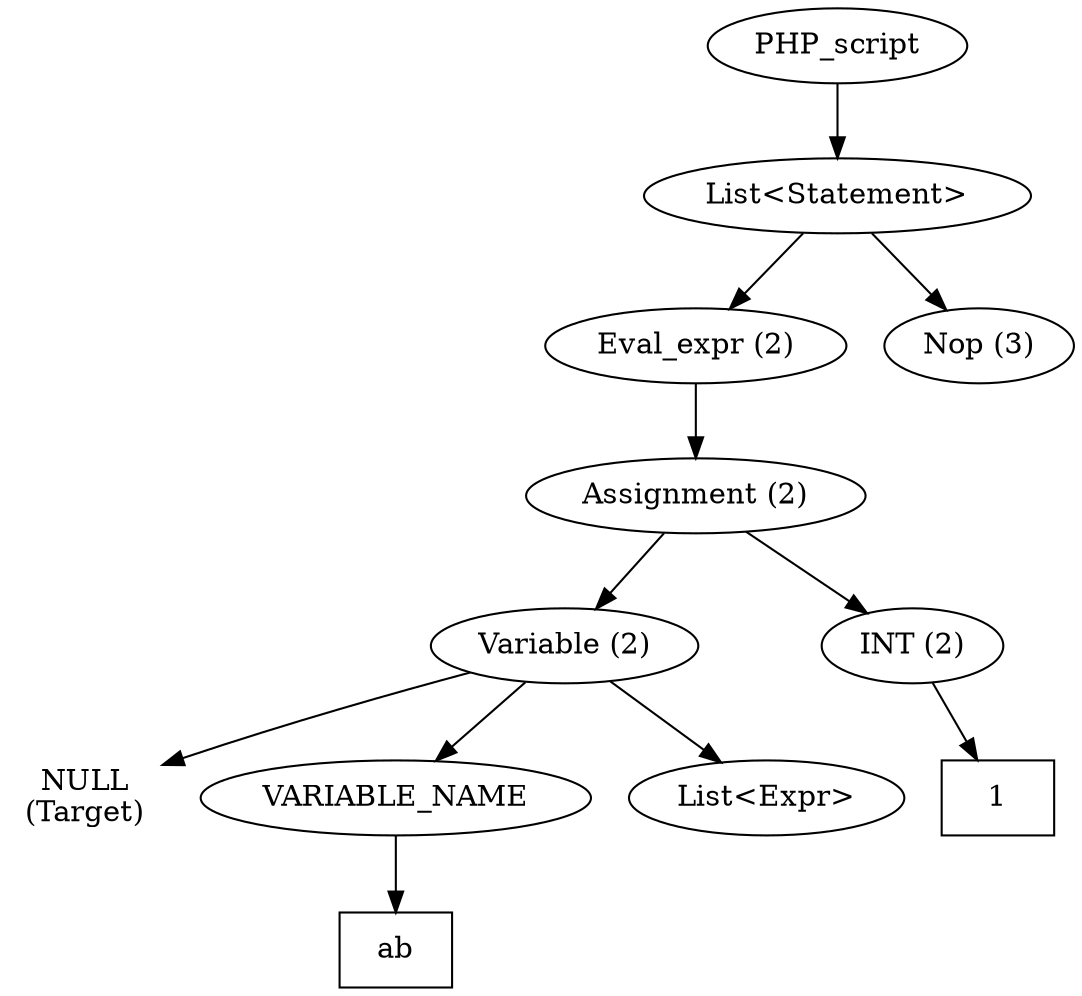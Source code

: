 /*
 * AST in dot format generated by phc -- the PHP compiler
 */

digraph AST {
ordering=out;
node_0 [label="PHP_script"];
node_1 [label="List<Statement>"];
node_0 -> node_1;
node_2 [label="Eval_expr (2)"];
node_1 -> node_2;
node_3 [label="Assignment (2)"];
node_2 -> node_3;
node_4 [label="Variable (2)"];
node_3 -> node_4;
node_5 [label="NULL\n(Target)", shape=plaintext]
node_4 -> node_5;
node_6 [label="VARIABLE_NAME"];
node_4 -> node_6;
node_7 [label="ab", shape=box]
node_6 -> node_7;
node_8 [label="List<Expr>"];
node_4 -> node_8;
node_9 [label="INT (2)"];
node_3 -> node_9;
node_10 [label="1", shape=box]
node_9 -> node_10;
node_11 [label="Nop (3)"];
node_1 -> node_11;
}